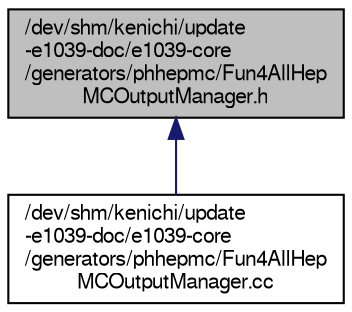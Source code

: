 digraph "/dev/shm/kenichi/update-e1039-doc/e1039-core/generators/phhepmc/Fun4AllHepMCOutputManager.h"
{
  bgcolor="transparent";
  edge [fontname="FreeSans",fontsize="10",labelfontname="FreeSans",labelfontsize="10"];
  node [fontname="FreeSans",fontsize="10",shape=record];
  Node1 [label="/dev/shm/kenichi/update\l-e1039-doc/e1039-core\l/generators/phhepmc/Fun4AllHep\lMCOutputManager.h",height=0.2,width=0.4,color="black", fillcolor="grey75", style="filled" fontcolor="black"];
  Node1 -> Node2 [dir="back",color="midnightblue",fontsize="10",style="solid",fontname="FreeSans"];
  Node2 [label="/dev/shm/kenichi/update\l-e1039-doc/e1039-core\l/generators/phhepmc/Fun4AllHep\lMCOutputManager.cc",height=0.2,width=0.4,color="black",URL="$d6/d39/Fun4AllHepMCOutputManager_8cc.html"];
}
